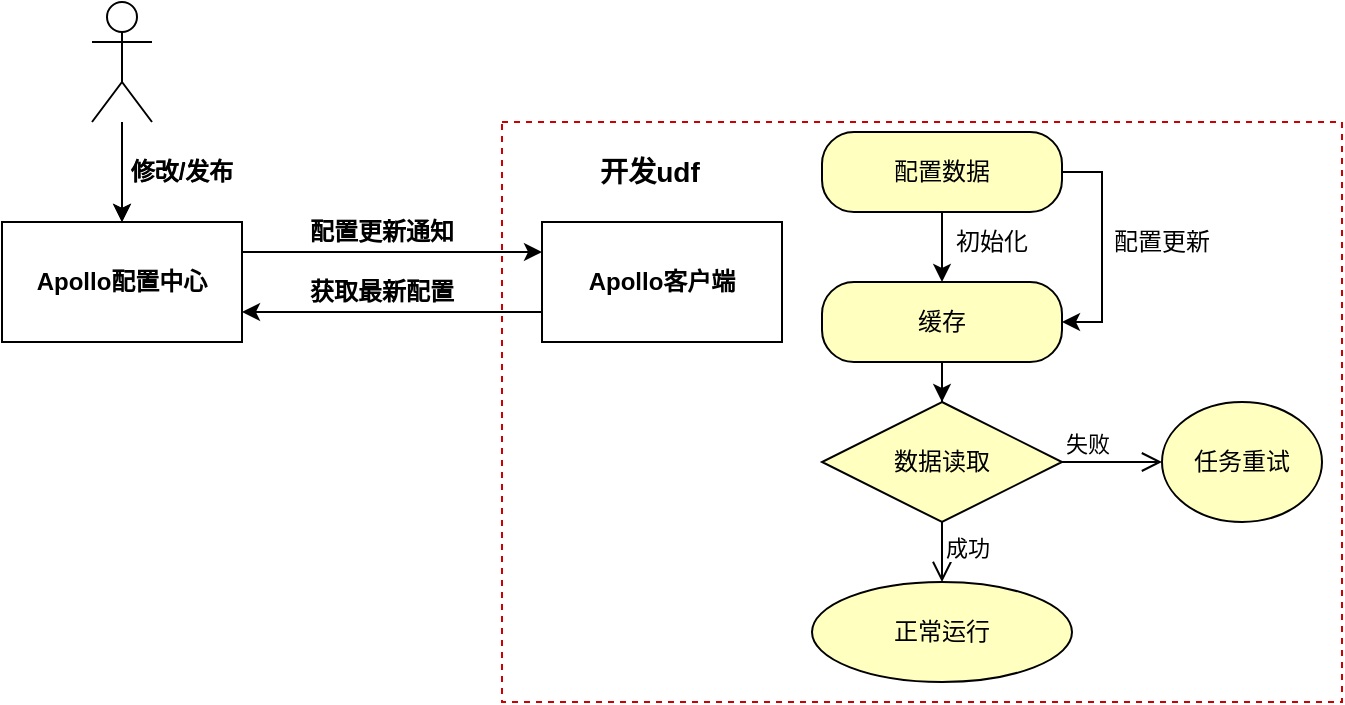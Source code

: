 <mxfile version="16.6.4" type="github">
  <diagram id="R-ugYYLntL-yWxEJQGBO" name="第 1 页">
    <mxGraphModel dx="1110" dy="413" grid="1" gridSize="10" guides="1" tooltips="1" connect="1" arrows="1" fold="1" page="1" pageScale="1" pageWidth="827" pageHeight="1169" math="0" shadow="0">
      <root>
        <mxCell id="0" />
        <mxCell id="1" parent="0" />
        <mxCell id="RwoeQ9pEv86tN0X3BAsC-18" value="" style="rounded=0;whiteSpace=wrap;html=1;dashed=1;strokeColor=#CC0000;" vertex="1" parent="1">
          <mxGeometry x="370" y="100" width="420" height="290" as="geometry" />
        </mxCell>
        <mxCell id="RwoeQ9pEv86tN0X3BAsC-3" style="edgeStyle=orthogonalEdgeStyle;rounded=0;orthogonalLoop=1;jettySize=auto;html=1;exitX=1;exitY=0.25;exitDx=0;exitDy=0;entryX=0;entryY=0.25;entryDx=0;entryDy=0;" edge="1" parent="1" source="RwoeQ9pEv86tN0X3BAsC-1" target="RwoeQ9pEv86tN0X3BAsC-2">
          <mxGeometry relative="1" as="geometry" />
        </mxCell>
        <mxCell id="RwoeQ9pEv86tN0X3BAsC-1" value="&lt;h4&gt;Apollo配置中心&lt;/h4&gt;" style="rounded=0;whiteSpace=wrap;html=1;" vertex="1" parent="1">
          <mxGeometry x="120" y="150" width="120" height="60" as="geometry" />
        </mxCell>
        <mxCell id="RwoeQ9pEv86tN0X3BAsC-6" style="edgeStyle=orthogonalEdgeStyle;rounded=0;orthogonalLoop=1;jettySize=auto;html=1;exitX=0;exitY=0.75;exitDx=0;exitDy=0;entryX=1;entryY=0.75;entryDx=0;entryDy=0;" edge="1" parent="1" source="RwoeQ9pEv86tN0X3BAsC-2" target="RwoeQ9pEv86tN0X3BAsC-1">
          <mxGeometry relative="1" as="geometry" />
        </mxCell>
        <mxCell id="RwoeQ9pEv86tN0X3BAsC-2" value="&lt;h4&gt;Apollo客户端&lt;/h4&gt;" style="rounded=0;whiteSpace=wrap;html=1;" vertex="1" parent="1">
          <mxGeometry x="390" y="150" width="120" height="60" as="geometry" />
        </mxCell>
        <mxCell id="RwoeQ9pEv86tN0X3BAsC-8" value="" style="edgeStyle=orthogonalEdgeStyle;rounded=0;orthogonalLoop=1;jettySize=auto;html=1;" edge="1" parent="1" source="RwoeQ9pEv86tN0X3BAsC-7" target="RwoeQ9pEv86tN0X3BAsC-1">
          <mxGeometry relative="1" as="geometry" />
        </mxCell>
        <mxCell id="RwoeQ9pEv86tN0X3BAsC-10" value="" style="edgeStyle=orthogonalEdgeStyle;rounded=0;orthogonalLoop=1;jettySize=auto;html=1;" edge="1" parent="1" source="RwoeQ9pEv86tN0X3BAsC-7" target="RwoeQ9pEv86tN0X3BAsC-1">
          <mxGeometry relative="1" as="geometry" />
        </mxCell>
        <mxCell id="RwoeQ9pEv86tN0X3BAsC-7" value="" style="shape=umlActor;verticalLabelPosition=bottom;verticalAlign=top;html=1;outlineConnect=0;" vertex="1" parent="1">
          <mxGeometry x="165" y="40" width="30" height="60" as="geometry" />
        </mxCell>
        <mxCell id="RwoeQ9pEv86tN0X3BAsC-11" value="修改/发布" style="text;html=1;strokeColor=none;fillColor=none;align=center;verticalAlign=middle;whiteSpace=wrap;rounded=0;" vertex="1" parent="1">
          <mxGeometry x="180" y="110" width="60" height="30" as="geometry" />
        </mxCell>
        <mxCell id="RwoeQ9pEv86tN0X3BAsC-12" value="&lt;h4&gt;配置更新通知&lt;/h4&gt;" style="text;html=1;strokeColor=none;fillColor=none;align=center;verticalAlign=middle;whiteSpace=wrap;rounded=0;" vertex="1" parent="1">
          <mxGeometry x="270" y="140" width="80" height="30" as="geometry" />
        </mxCell>
        <mxCell id="RwoeQ9pEv86tN0X3BAsC-13" value="&lt;h4&gt;获取最新配置&lt;/h4&gt;" style="text;html=1;strokeColor=none;fillColor=none;align=center;verticalAlign=middle;whiteSpace=wrap;rounded=0;" vertex="1" parent="1">
          <mxGeometry x="270" y="170" width="80" height="30" as="geometry" />
        </mxCell>
        <mxCell id="RwoeQ9pEv86tN0X3BAsC-16" value="&lt;h4&gt;修改/发布&lt;/h4&gt;" style="text;html=1;strokeColor=none;fillColor=none;align=center;verticalAlign=middle;whiteSpace=wrap;rounded=0;" vertex="1" parent="1">
          <mxGeometry x="180" y="110" width="60" height="30" as="geometry" />
        </mxCell>
        <mxCell id="RwoeQ9pEv86tN0X3BAsC-29" style="edgeStyle=orthogonalEdgeStyle;rounded=0;orthogonalLoop=1;jettySize=auto;html=1;exitX=0.5;exitY=1;exitDx=0;exitDy=0;strokeColor=#000000;" edge="1" parent="1" source="RwoeQ9pEv86tN0X3BAsC-24" target="RwoeQ9pEv86tN0X3BAsC-27">
          <mxGeometry relative="1" as="geometry" />
        </mxCell>
        <mxCell id="RwoeQ9pEv86tN0X3BAsC-41" style="edgeStyle=orthogonalEdgeStyle;rounded=0;orthogonalLoop=1;jettySize=auto;html=1;exitX=1;exitY=0.5;exitDx=0;exitDy=0;entryX=1;entryY=0.5;entryDx=0;entryDy=0;strokeColor=#000000;" edge="1" parent="1" source="RwoeQ9pEv86tN0X3BAsC-24" target="RwoeQ9pEv86tN0X3BAsC-27">
          <mxGeometry relative="1" as="geometry" />
        </mxCell>
        <mxCell id="RwoeQ9pEv86tN0X3BAsC-24" value="配置数据" style="rounded=1;whiteSpace=wrap;html=1;arcSize=40;fontColor=#000000;fillColor=#ffffc0;strokeColor=#000000;" vertex="1" parent="1">
          <mxGeometry x="530" y="105" width="120" height="40" as="geometry" />
        </mxCell>
        <mxCell id="RwoeQ9pEv86tN0X3BAsC-36" style="edgeStyle=orthogonalEdgeStyle;rounded=0;orthogonalLoop=1;jettySize=auto;html=1;exitX=0.5;exitY=1;exitDx=0;exitDy=0;strokeColor=#000000;" edge="1" parent="1" source="RwoeQ9pEv86tN0X3BAsC-27" target="RwoeQ9pEv86tN0X3BAsC-32">
          <mxGeometry relative="1" as="geometry" />
        </mxCell>
        <mxCell id="RwoeQ9pEv86tN0X3BAsC-27" value="缓存" style="rounded=1;whiteSpace=wrap;html=1;arcSize=40;fontColor=#000000;fillColor=#ffffc0;strokeColor=#000000;" vertex="1" parent="1">
          <mxGeometry x="530" y="180" width="120" height="40" as="geometry" />
        </mxCell>
        <mxCell id="RwoeQ9pEv86tN0X3BAsC-32" value="数据读取" style="rhombus;whiteSpace=wrap;html=1;fillColor=#ffffc0;strokeColor=#000000;" vertex="1" parent="1">
          <mxGeometry x="530" y="240" width="120" height="60" as="geometry" />
        </mxCell>
        <mxCell id="RwoeQ9pEv86tN0X3BAsC-33" value="失败" style="edgeStyle=orthogonalEdgeStyle;html=1;align=left;verticalAlign=bottom;endArrow=open;endSize=8;strokeColor=#000000;rounded=0;" edge="1" source="RwoeQ9pEv86tN0X3BAsC-32" parent="1">
          <mxGeometry x="-1" relative="1" as="geometry">
            <mxPoint x="700" y="270" as="targetPoint" />
            <Array as="points">
              <mxPoint x="690" y="270" />
            </Array>
          </mxGeometry>
        </mxCell>
        <mxCell id="RwoeQ9pEv86tN0X3BAsC-34" value="成功" style="edgeStyle=orthogonalEdgeStyle;html=1;align=left;verticalAlign=top;endArrow=open;endSize=8;strokeColor=#000000;rounded=0;entryX=0.5;entryY=0;entryDx=0;entryDy=0;" edge="1" source="RwoeQ9pEv86tN0X3BAsC-32" parent="1" target="RwoeQ9pEv86tN0X3BAsC-37">
          <mxGeometry x="-1" relative="1" as="geometry">
            <mxPoint x="590" y="350" as="targetPoint" />
          </mxGeometry>
        </mxCell>
        <mxCell id="RwoeQ9pEv86tN0X3BAsC-37" value="正常运行" style="ellipse;whiteSpace=wrap;html=1;strokeColor=#000000;fillColor=#FFFFC0;" vertex="1" parent="1">
          <mxGeometry x="525" y="330" width="130" height="50" as="geometry" />
        </mxCell>
        <mxCell id="RwoeQ9pEv86tN0X3BAsC-38" value="任务重试" style="ellipse;whiteSpace=wrap;html=1;strokeColor=#000000;fillColor=#FFFFC0;" vertex="1" parent="1">
          <mxGeometry x="700" y="240" width="80" height="60" as="geometry" />
        </mxCell>
        <mxCell id="RwoeQ9pEv86tN0X3BAsC-39" value="&lt;h3&gt;开发udf&lt;/h3&gt;" style="text;html=1;strokeColor=none;fillColor=none;align=center;verticalAlign=middle;whiteSpace=wrap;rounded=0;" vertex="1" parent="1">
          <mxGeometry x="414" y="110" width="60" height="30" as="geometry" />
        </mxCell>
        <mxCell id="RwoeQ9pEv86tN0X3BAsC-43" value="配置更新" style="text;html=1;strokeColor=none;fillColor=none;align=center;verticalAlign=middle;whiteSpace=wrap;rounded=0;" vertex="1" parent="1">
          <mxGeometry x="660" y="145" width="80" height="30" as="geometry" />
        </mxCell>
        <mxCell id="RwoeQ9pEv86tN0X3BAsC-44" value="初始化" style="text;html=1;strokeColor=none;fillColor=none;align=center;verticalAlign=middle;whiteSpace=wrap;rounded=0;" vertex="1" parent="1">
          <mxGeometry x="575" y="145" width="80" height="30" as="geometry" />
        </mxCell>
      </root>
    </mxGraphModel>
  </diagram>
</mxfile>
